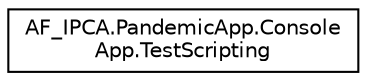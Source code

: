 digraph "Graphical Class Hierarchy"
{
 // LATEX_PDF_SIZE
  edge [fontname="Helvetica",fontsize="10",labelfontname="Helvetica",labelfontsize="10"];
  node [fontname="Helvetica",fontsize="10",shape=record];
  rankdir="LR";
  Node0 [label="AF_IPCA.PandemicApp.Console\lApp.TestScripting",height=0.2,width=0.4,color="black", fillcolor="white", style="filled",URL="$dc/d8d/class_a_f___i_p_c_a_1_1_pandemic_app_1_1_console_app_1_1_test_scripting.html",tooltip="This is a testing class. It contains code to test and call functions in a testing environment"];
}
